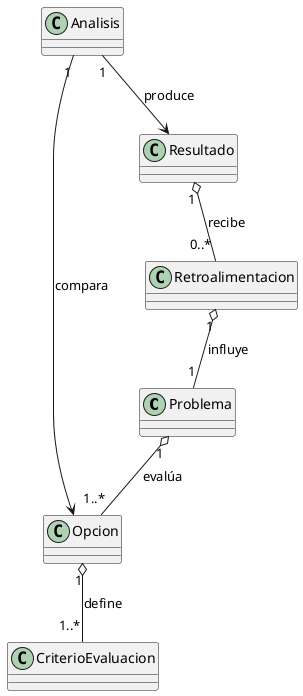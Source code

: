 @startuml
class Problema {
}

class Opcion {
}

class CriterioEvaluacion {
}

class Analisis {
}

class Resultado {
}

class Retroalimentacion {
}

Problema "1" o-- "1..*" Opcion : evalúa
Opcion "1" o-- "1..*" CriterioEvaluacion : define
Analisis "1" --> Opcion : compara
Analisis "1" --> Resultado : produce
Resultado "1" o-- "0..*" Retroalimentacion : recibe
Retroalimentacion "1" o-- "1" Problema : influye
@enduml
